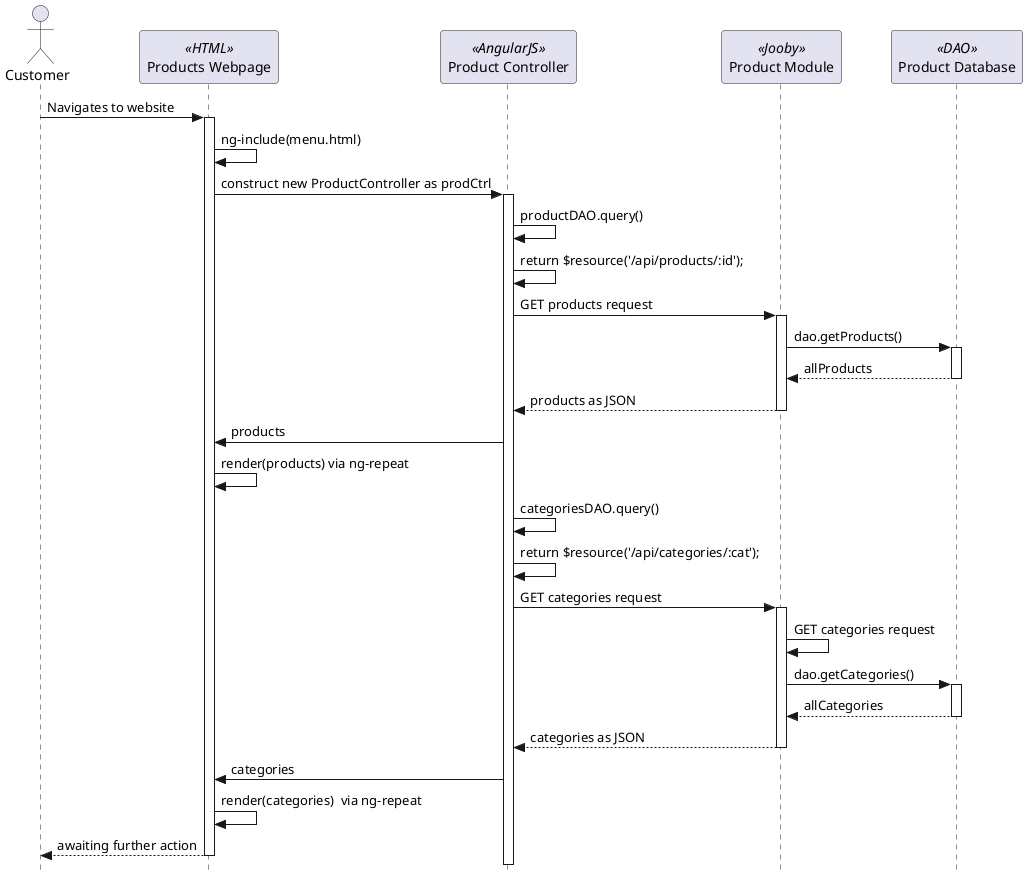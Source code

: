 @startuml


' use strict UML mode
skinparam style strictuml

' create actor user
actor "Customer" as user

' create participants
participant "Products Webpage" as web <<HTML>>

participant "Product Controller" as controller <<AngularJS>>
participant "Product Module" as jooby <<Jooby>>
participant  "Product Database" as dao <<DAO>>

'participant "AngularJS Cust Controller" as cust
'participant "AngularJS Product Controller" as controller 
'participant "Product Database" as dao

'create "Product Database" as dao <<DAO>>
'jooby -> dao : construct

'jooby-> jooby : use(new Gzon())
'jooby-> jooby : use(new ProductModule(dao))
'jooby-> jooby : use(new CustomerModule(custDao))
'jooby-> jooby : use(new AssetModule())

user -> web++ : Navigates to website
web-> web : ng-include(menu.html)
'user -> web : Clicks 'Sign in' on nav bar

'web-> web : Redirects to 'signin.html'
'web-> cust++ : construct new CustomerController as custCtrl
'create "Customer Controller" as cust <<AngularJS>>
'web -> cust++ : construct new CustomerController as custCtrl
'cust -> web : signInMessage = "Please sign in to continue"

'user -> web : Enters username and password
'user -> web : Clicks 'Sign in'

'web -> cust : custCtrl.signIn(username, password)
'cust -> cust : $sessionStorage.customer = customer
'cust --> web : redirects to 'index.html'
'cust--

'user -> web : Clicks 'Browse Products' in the nav bar
'web-> web : Redirects to 'products.html'
'web -> controller++ : construct new ProductController as prodCtrl
'create "Product Controller" as controller <<AngularJS>>

web -> controller++ : construct new ProductController as prodCtrl

controller -> controller : productDAO.query()
controller -> controller : return $resource('/api/products/:id');
controller -> jooby++ : GET products request
jooby -> dao++ : dao.getProducts()
dao --> jooby : allProducts
dao--
jooby --> controller : products as JSON
jooby--
controller -> web : products
web -> web : render(products) via ng-repeat


controller -> controller  : categoriesDAO.query()
controller -> controller : return $resource('/api/categories/:cat');
controller -> jooby++ : GET categories request
jooby -> jooby : GET categories request
jooby -> dao++ : dao.getCategories()
dao --> jooby : allCategories
dao--
jooby --> controller : categories as JSON
jooby--



' ng-repeat="product in prodCtrl.products"
controller -> web : categories
web -> web : render(categories)  via ng-repeat
web --> user : awaiting further action
web--



@enduml
